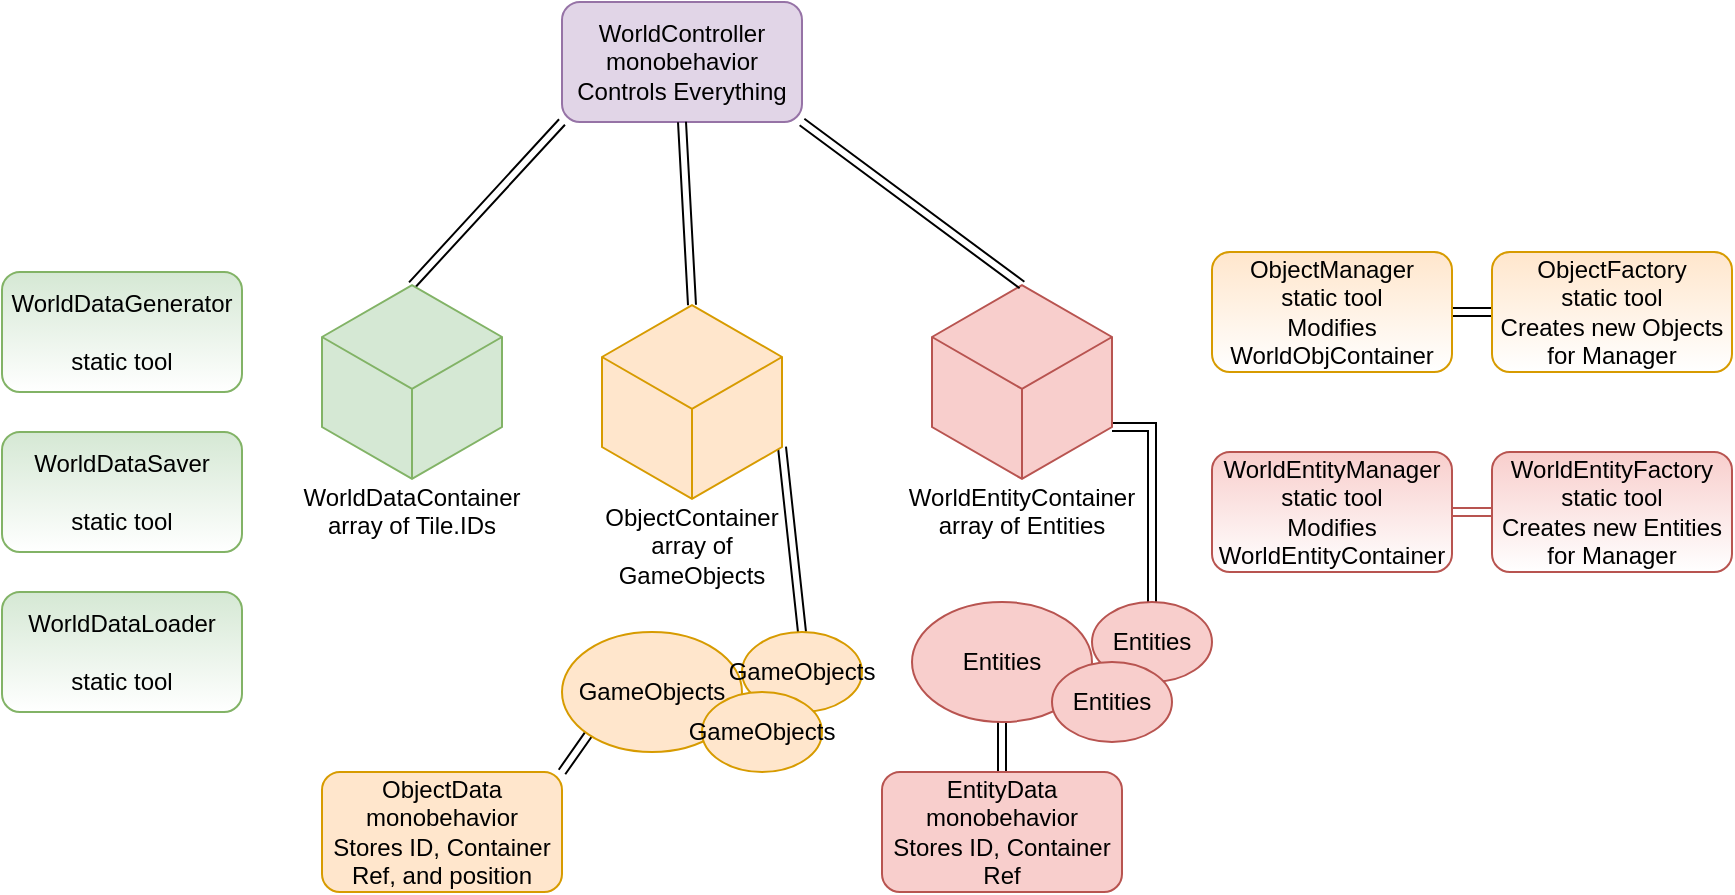 <mxfile version="12.9.3" type="device"><diagram id="ZDUvUokbWpQwSmJDoD0-" name="Page-1"><mxGraphModel dx="1422" dy="822" grid="1" gridSize="10" guides="1" tooltips="1" connect="1" arrows="1" fold="1" page="1" pageScale="1" pageWidth="1200" pageHeight="1100" math="0" shadow="0"><root><mxCell id="0"/><mxCell id="1" parent="0"/><mxCell id="SdJOokd5055M1QWKmfyw-1" value="&lt;div&gt;WorldController&lt;/div&gt;&lt;div&gt;monobehavior&lt;/div&gt;&lt;div&gt;Controls Everything&lt;br&gt;&lt;/div&gt;" style="rounded=1;whiteSpace=wrap;html=1;fillColor=#e1d5e7;strokeColor=#9673a6;" parent="1" vertex="1"><mxGeometry x="460" y="70" width="120" height="60" as="geometry"/></mxCell><mxCell id="SdJOokd5055M1QWKmfyw-20" style="edgeStyle=none;shape=link;rounded=0;orthogonalLoop=1;jettySize=auto;html=1;exitX=0;exitY=0;exitDx=45;exitDy=1.519;exitPerimeter=0;entryX=0;entryY=1;entryDx=0;entryDy=0;" parent="1" source="SdJOokd5055M1QWKmfyw-6" target="SdJOokd5055M1QWKmfyw-1" edge="1"><mxGeometry relative="1" as="geometry"/></mxCell><mxCell id="SdJOokd5055M1QWKmfyw-6" value="&lt;div&gt;&lt;br&gt;&lt;/div&gt;&lt;div&gt;&lt;br&gt;&lt;/div&gt;&lt;div&gt;&lt;br&gt;&lt;/div&gt;&lt;div&gt;&lt;br&gt;&lt;/div&gt;&lt;div&gt;&lt;br&gt;&lt;/div&gt;&lt;div&gt;&lt;br&gt;&lt;/div&gt;&lt;div&gt;&lt;br&gt;&lt;/div&gt;&lt;div&gt;&lt;br&gt;&lt;/div&gt;&lt;div&gt;&lt;br&gt;&lt;/div&gt;&lt;div&gt;WorldDataContainer&lt;/div&gt;&lt;div&gt;array of Tile.IDs&lt;br&gt;&lt;/div&gt;" style="html=1;whiteSpace=wrap;aspect=fixed;shape=isoCube;backgroundOutline=1;fillColor=#d5e8d4;strokeColor=#82b366;" parent="1" vertex="1"><mxGeometry x="340" y="210" width="90" height="100" as="geometry"/></mxCell><mxCell id="SdJOokd5055M1QWKmfyw-19" style="edgeStyle=none;shape=link;rounded=0;orthogonalLoop=1;jettySize=auto;html=1;exitX=0;exitY=0;exitDx=45;exitDy=1.519;exitPerimeter=0;entryX=0.5;entryY=1;entryDx=0;entryDy=0;" parent="1" source="SdJOokd5055M1QWKmfyw-7" target="SdJOokd5055M1QWKmfyw-1" edge="1"><mxGeometry relative="1" as="geometry"/></mxCell><mxCell id="SdJOokd5055M1QWKmfyw-32" style="edgeStyle=none;shape=link;rounded=0;orthogonalLoop=1;jettySize=auto;html=1;exitX=0;exitY=0;exitDx=90;exitDy=72.5;exitPerimeter=0;entryX=0.5;entryY=0;entryDx=0;entryDy=0;" parent="1" source="SdJOokd5055M1QWKmfyw-7" target="SdJOokd5055M1QWKmfyw-28" edge="1"><mxGeometry relative="1" as="geometry"/></mxCell><mxCell id="SdJOokd5055M1QWKmfyw-7" value="&lt;div&gt;&lt;span&gt;&lt;br&gt;&lt;/span&gt;&lt;/div&gt;&lt;div&gt;&lt;span&gt;&lt;br&gt;&lt;/span&gt;&lt;/div&gt;&lt;div&gt;&lt;span&gt;&lt;br&gt;&lt;/span&gt;&lt;/div&gt;&lt;div&gt;&lt;span&gt;&lt;br&gt;&lt;/span&gt;&lt;/div&gt;&lt;div&gt;&lt;span&gt;&lt;br&gt;&lt;/span&gt;&lt;/div&gt;&lt;div&gt;&lt;span&gt;&lt;br&gt;&lt;/span&gt;&lt;/div&gt;&lt;div&gt;&lt;span&gt;&lt;br&gt;&lt;/span&gt;&lt;/div&gt;&lt;div&gt;&lt;span&gt;&lt;br&gt;&lt;/span&gt;&lt;/div&gt;&lt;div&gt;&lt;span&gt;&lt;br&gt;&lt;/span&gt;&lt;/div&gt;&lt;div&gt;&lt;span&gt;&lt;br&gt;&lt;/span&gt;&lt;/div&gt;&lt;div&gt;&lt;span&gt;&lt;br&gt;&lt;/span&gt;&lt;/div&gt;&lt;div&gt;&lt;span&gt;ObjectContainer&lt;/span&gt;&lt;br&gt;&lt;/div&gt;&lt;div&gt;array of GameObjects&lt;br&gt;&lt;/div&gt;&lt;div&gt;&lt;br&gt;&lt;/div&gt;" style="html=1;whiteSpace=wrap;aspect=fixed;shape=isoCube;backgroundOutline=1;fillColor=#ffe6cc;strokeColor=#d79b00;" parent="1" vertex="1"><mxGeometry x="480" y="220" width="90" height="100" as="geometry"/></mxCell><mxCell id="SdJOokd5055M1QWKmfyw-22" style="edgeStyle=none;shape=link;rounded=0;orthogonalLoop=1;jettySize=auto;html=1;exitX=1;exitY=0.5;exitDx=0;exitDy=0;" parent="1" source="SdJOokd5055M1QWKmfyw-8" target="SdJOokd5055M1QWKmfyw-12" edge="1"><mxGeometry relative="1" as="geometry"/></mxCell><mxCell id="SdJOokd5055M1QWKmfyw-8" value="&lt;div&gt;ObjectManager&lt;/div&gt;&lt;div&gt;static tool&lt;/div&gt;&lt;div&gt;Modifies WorldObjContainer&lt;br&gt;&lt;/div&gt;" style="rounded=1;whiteSpace=wrap;html=1;fillColor=#ffe6cc;strokeColor=#d79b00;gradientColor=#ffffff;" parent="1" vertex="1"><mxGeometry x="785" y="195" width="120" height="60" as="geometry"/></mxCell><mxCell id="SdJOokd5055M1QWKmfyw-9" value="&lt;div&gt;WorldDataSaver&lt;/div&gt;&lt;div&gt;&lt;br&gt;&lt;/div&gt;&lt;div&gt;static tool&lt;/div&gt;" style="rounded=1;whiteSpace=wrap;html=1;fillColor=#d5e8d4;strokeColor=#82b366;gradientColor=#ffffff;" parent="1" vertex="1"><mxGeometry x="180" y="285" width="120" height="60" as="geometry"/></mxCell><mxCell id="SdJOokd5055M1QWKmfyw-10" value="&lt;div&gt;WorldDataGenerator&lt;/div&gt;&lt;div&gt;&lt;br&gt;&lt;/div&gt;&lt;div&gt;static tool&lt;/div&gt;" style="rounded=1;whiteSpace=wrap;html=1;fillColor=#d5e8d4;strokeColor=#82b366;gradientColor=#ffffff;" parent="1" vertex="1"><mxGeometry x="180" y="205" width="120" height="60" as="geometry"/></mxCell><mxCell id="SdJOokd5055M1QWKmfyw-11" value="&lt;div&gt;WorldDataLoader&lt;/div&gt;&lt;div&gt;&lt;br&gt;&lt;/div&gt;&lt;div&gt;static tool&lt;/div&gt;" style="rounded=1;whiteSpace=wrap;html=1;fillColor=#d5e8d4;strokeColor=#82b366;gradientColor=#ffffff;" parent="1" vertex="1"><mxGeometry x="180" y="365" width="120" height="60" as="geometry"/></mxCell><mxCell id="SdJOokd5055M1QWKmfyw-12" value="&lt;div&gt;ObjectFactory&lt;/div&gt;&lt;div&gt;static tool&lt;/div&gt;&lt;div&gt;Creates new Objects&lt;br&gt;for Manager&lt;br&gt;&lt;/div&gt;" style="rounded=1;whiteSpace=wrap;html=1;fillColor=#ffe6cc;strokeColor=#d79b00;gradientColor=#ffffff;" parent="1" vertex="1"><mxGeometry x="925" y="195" width="120" height="60" as="geometry"/></mxCell><mxCell id="SdJOokd5055M1QWKmfyw-34" style="edgeStyle=none;shape=link;rounded=0;orthogonalLoop=1;jettySize=auto;html=1;exitX=0;exitY=1;exitDx=0;exitDy=0;entryX=1;entryY=0;entryDx=0;entryDy=0;" parent="1" source="SdJOokd5055M1QWKmfyw-27" target="SdJOokd5055M1QWKmfyw-33" edge="1"><mxGeometry relative="1" as="geometry"/></mxCell><mxCell id="SdJOokd5055M1QWKmfyw-27" value="GameObjects" style="ellipse;whiteSpace=wrap;html=1;fillColor=#ffe6cc;strokeColor=#d79b00;" parent="1" vertex="1"><mxGeometry x="460" y="385" width="90" height="60" as="geometry"/></mxCell><mxCell id="SdJOokd5055M1QWKmfyw-28" value="GameObjects" style="ellipse;whiteSpace=wrap;html=1;fillColor=#ffe6cc;strokeColor=#d79b00;" parent="1" vertex="1"><mxGeometry x="550" y="385" width="60" height="40" as="geometry"/></mxCell><mxCell id="SdJOokd5055M1QWKmfyw-31" value="GameObjects" style="ellipse;whiteSpace=wrap;html=1;fillColor=#ffe6cc;strokeColor=#d79b00;" parent="1" vertex="1"><mxGeometry x="530" y="415" width="60" height="40" as="geometry"/></mxCell><mxCell id="SdJOokd5055M1QWKmfyw-33" value="&lt;div&gt;ObjectData&lt;/div&gt;&lt;div&gt;monobehavior&lt;/div&gt;&lt;div&gt;Stores ID, Container Ref, and position&lt;br&gt;&lt;/div&gt;" style="rounded=1;whiteSpace=wrap;html=1;fillColor=#ffe6cc;strokeColor=#d79b00;" parent="1" vertex="1"><mxGeometry x="340" y="455" width="120" height="60" as="geometry"/></mxCell><mxCell id="tnw8ssMVJX5ME94eFokV-14" style="edgeStyle=orthogonalEdgeStyle;shape=link;rounded=0;orthogonalLoop=1;jettySize=auto;html=1;exitX=0.5;exitY=1;exitDx=0;exitDy=0;entryX=0.5;entryY=0;entryDx=0;entryDy=0;" edge="1" parent="1" source="tnw8ssMVJX5ME94eFokV-1" target="tnw8ssMVJX5ME94eFokV-13"><mxGeometry relative="1" as="geometry"/></mxCell><mxCell id="tnw8ssMVJX5ME94eFokV-1" value="Entities" style="ellipse;whiteSpace=wrap;html=1;fillColor=#f8cecc;strokeColor=#b85450;" vertex="1" parent="1"><mxGeometry x="635" y="370" width="90" height="60" as="geometry"/></mxCell><mxCell id="tnw8ssMVJX5ME94eFokV-9" style="edgeStyle=orthogonalEdgeStyle;shape=link;rounded=0;orthogonalLoop=1;jettySize=auto;html=1;exitX=0.5;exitY=0;exitDx=0;exitDy=0;entryX=0;entryY=0;entryDx=90;entryDy=72.5;entryPerimeter=0;" edge="1" parent="1" target="tnw8ssMVJX5ME94eFokV-4"><mxGeometry relative="1" as="geometry"><mxPoint x="755" y="370" as="sourcePoint"/><Array as="points"><mxPoint x="755" y="283"/></Array></mxGeometry></mxCell><mxCell id="tnw8ssMVJX5ME94eFokV-2" value="Entities" style="ellipse;whiteSpace=wrap;html=1;fillColor=#f8cecc;strokeColor=#b85450;" vertex="1" parent="1"><mxGeometry x="725" y="370" width="60" height="40" as="geometry"/></mxCell><mxCell id="tnw8ssMVJX5ME94eFokV-3" value="Entities" style="ellipse;whiteSpace=wrap;html=1;fillColor=#f8cecc;strokeColor=#b85450;" vertex="1" parent="1"><mxGeometry x="705" y="400" width="60" height="40" as="geometry"/></mxCell><mxCell id="tnw8ssMVJX5ME94eFokV-4" value="&lt;div&gt;&lt;br&gt;&lt;/div&gt;&lt;div&gt;&lt;br&gt;&lt;/div&gt;&lt;div&gt;&lt;br&gt;&lt;/div&gt;&lt;div&gt;&lt;br&gt;&lt;/div&gt;&lt;div&gt;&lt;br&gt;&lt;/div&gt;&lt;div&gt;&lt;br&gt;&lt;/div&gt;&lt;div&gt;&lt;br&gt;&lt;/div&gt;&lt;div&gt;&lt;br&gt;&lt;/div&gt;&lt;div&gt;&lt;br&gt;&lt;/div&gt;&lt;div&gt;WorldEntityContainer&lt;/div&gt;&lt;div&gt;array of Entities&lt;/div&gt;" style="html=1;whiteSpace=wrap;aspect=fixed;shape=isoCube;backgroundOutline=1;fillColor=#f8cecc;strokeColor=#b85450;" vertex="1" parent="1"><mxGeometry x="645" y="210" width="90" height="100" as="geometry"/></mxCell><mxCell id="tnw8ssMVJX5ME94eFokV-7" value="" style="shape=link;html=1;entryX=1;entryY=1;entryDx=0;entryDy=0;exitX=0;exitY=0;exitDx=45;exitDy=1.519;exitPerimeter=0;" edge="1" parent="1" source="tnw8ssMVJX5ME94eFokV-4" target="SdJOokd5055M1QWKmfyw-1"><mxGeometry width="50" height="50" relative="1" as="geometry"><mxPoint x="610" y="470" as="sourcePoint"/><mxPoint x="660" y="420" as="targetPoint"/></mxGeometry></mxCell><mxCell id="tnw8ssMVJX5ME94eFokV-10" value="&lt;div&gt;WorldEntityManager&lt;/div&gt;&lt;div&gt;static tool&lt;/div&gt;&lt;div&gt;Modifies WorldEntityContainer&lt;br&gt;&lt;/div&gt;" style="rounded=1;whiteSpace=wrap;html=1;fillColor=#f8cecc;strokeColor=#b85450;gradientColor=#ffffff;" vertex="1" parent="1"><mxGeometry x="785" y="295" width="120" height="60" as="geometry"/></mxCell><mxCell id="tnw8ssMVJX5ME94eFokV-12" style="edgeStyle=orthogonalEdgeStyle;shape=link;rounded=0;orthogonalLoop=1;jettySize=auto;html=1;exitX=0;exitY=0.5;exitDx=0;exitDy=0;entryX=1;entryY=0.5;entryDx=0;entryDy=0;fillColor=#f8cecc;strokeColor=#b85450;" edge="1" parent="1" source="tnw8ssMVJX5ME94eFokV-11" target="tnw8ssMVJX5ME94eFokV-10"><mxGeometry relative="1" as="geometry"/></mxCell><mxCell id="tnw8ssMVJX5ME94eFokV-11" value="&lt;div&gt;WorldEntityFactory&lt;/div&gt;&lt;div&gt;static tool&lt;/div&gt;&lt;div&gt;Creates new Entities&lt;br&gt;for Manager&lt;br&gt;&lt;/div&gt;" style="rounded=1;whiteSpace=wrap;html=1;fillColor=#f8cecc;strokeColor=#b85450;gradientColor=#ffffff;" vertex="1" parent="1"><mxGeometry x="925" y="295" width="120" height="60" as="geometry"/></mxCell><mxCell id="tnw8ssMVJX5ME94eFokV-13" value="&lt;div&gt;EntityData&lt;/div&gt;&lt;div&gt;monobehavior&lt;/div&gt;&lt;div&gt;Stores ID, Container Ref&lt;br&gt;&lt;/div&gt;" style="rounded=1;whiteSpace=wrap;html=1;fillColor=#f8cecc;strokeColor=#b85450;" vertex="1" parent="1"><mxGeometry x="620" y="455" width="120" height="60" as="geometry"/></mxCell></root></mxGraphModel></diagram></mxfile>